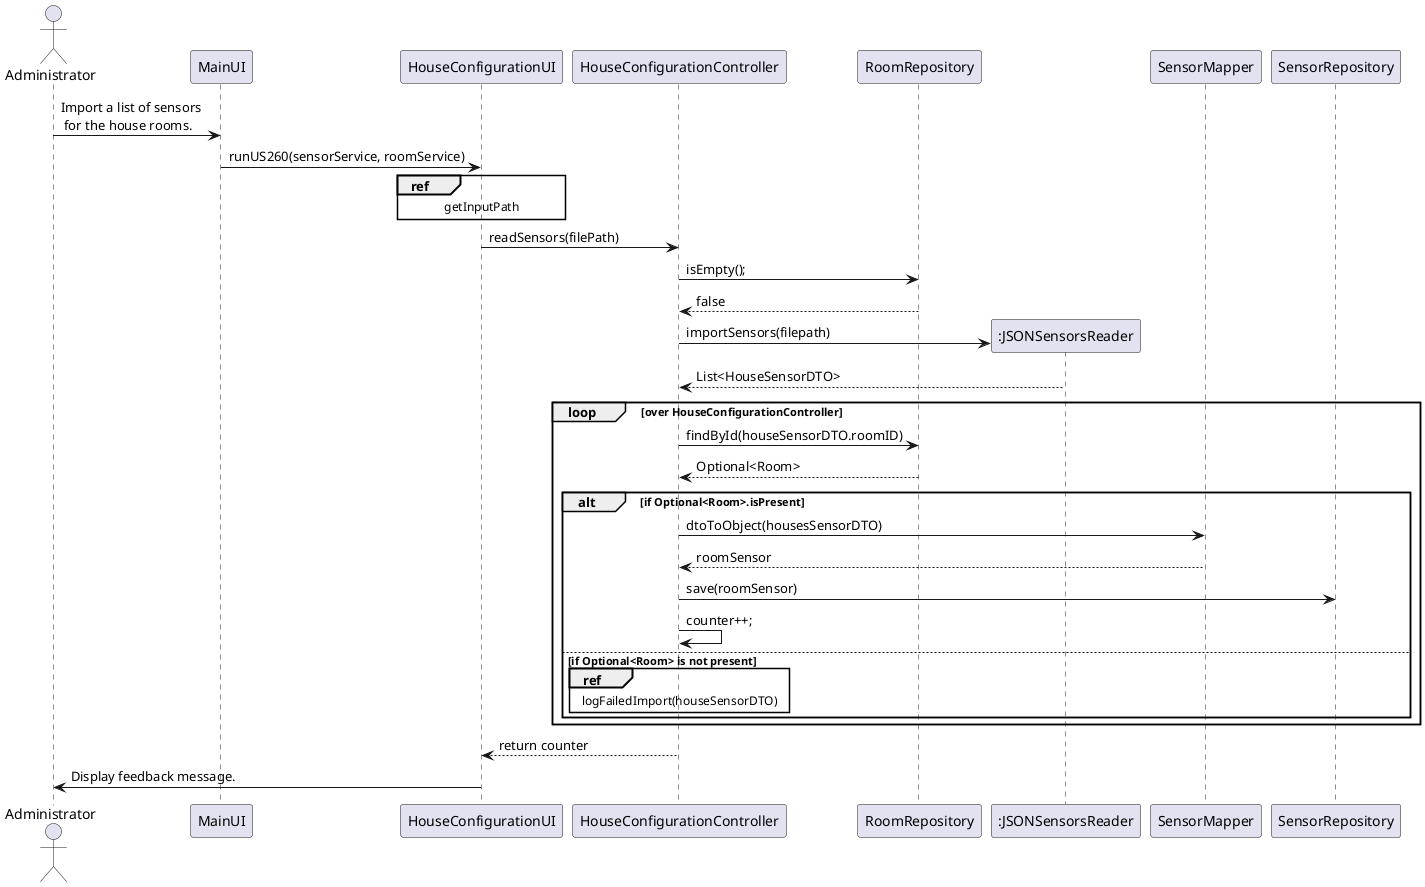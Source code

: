 @startuml
actor Administrator
Administrator->MainUI: Import a list of sensors \n for the house rooms.
MainUI->HouseConfigurationUI: runUS260(sensorService, roomService)
ref over HouseConfigurationUI
getInputPath
end
HouseConfigurationUI-> HouseConfigurationController: readSensors(filePath)
HouseConfigurationController -> RoomRepository: isEmpty();
RoomRepository --> HouseConfigurationController: false
create ":JSONSensorsReader"
HouseConfigurationController -> ":JSONSensorsReader": importSensors(filepath)
":JSONSensorsReader" --> HouseConfigurationController: List<HouseSensorDTO>
loop over HouseConfigurationController
HouseConfigurationController -> RoomRepository: findById(houseSensorDTO.roomID)
return Optional<Room>
alt if Optional<Room>.isPresent
HouseConfigurationController -> SensorMapper: dtoToObject(housesSensorDTO)
return roomSensor
HouseConfigurationController -> SensorRepository: save(roomSensor)
HouseConfigurationController -> HouseConfigurationController: counter++;
else if Optional<Room> is not present
ref over HouseConfigurationController
logFailedImport(houseSensorDTO)
end
end
end
HouseConfigurationController --> HouseConfigurationUI: return counter

HouseConfigurationUI -> Administrator: Display feedback message.
@enduml